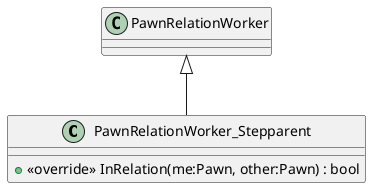 @startuml
class PawnRelationWorker_Stepparent {
    + <<override>> InRelation(me:Pawn, other:Pawn) : bool
}
PawnRelationWorker <|-- PawnRelationWorker_Stepparent
@enduml
